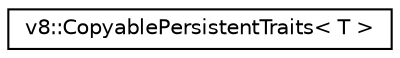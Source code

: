digraph "Graphical Class Hierarchy"
{
  edge [fontname="Helvetica",fontsize="10",labelfontname="Helvetica",labelfontsize="10"];
  node [fontname="Helvetica",fontsize="10",shape=record];
  rankdir="LR";
  Node1 [label="v8::CopyablePersistentTraits\< T \>",height=0.2,width=0.4,color="black", fillcolor="white", style="filled",URL="$structv8_1_1CopyablePersistentTraits.html"];
}
